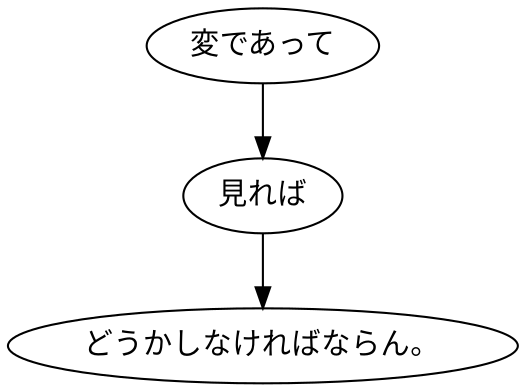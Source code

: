 digraph graph5379 {
	node0 [label="変であって"];
	node1 [label="見れば"];
	node2 [label="どうかしなければならん。"];
	node0 -> node1;
	node1 -> node2;
}
